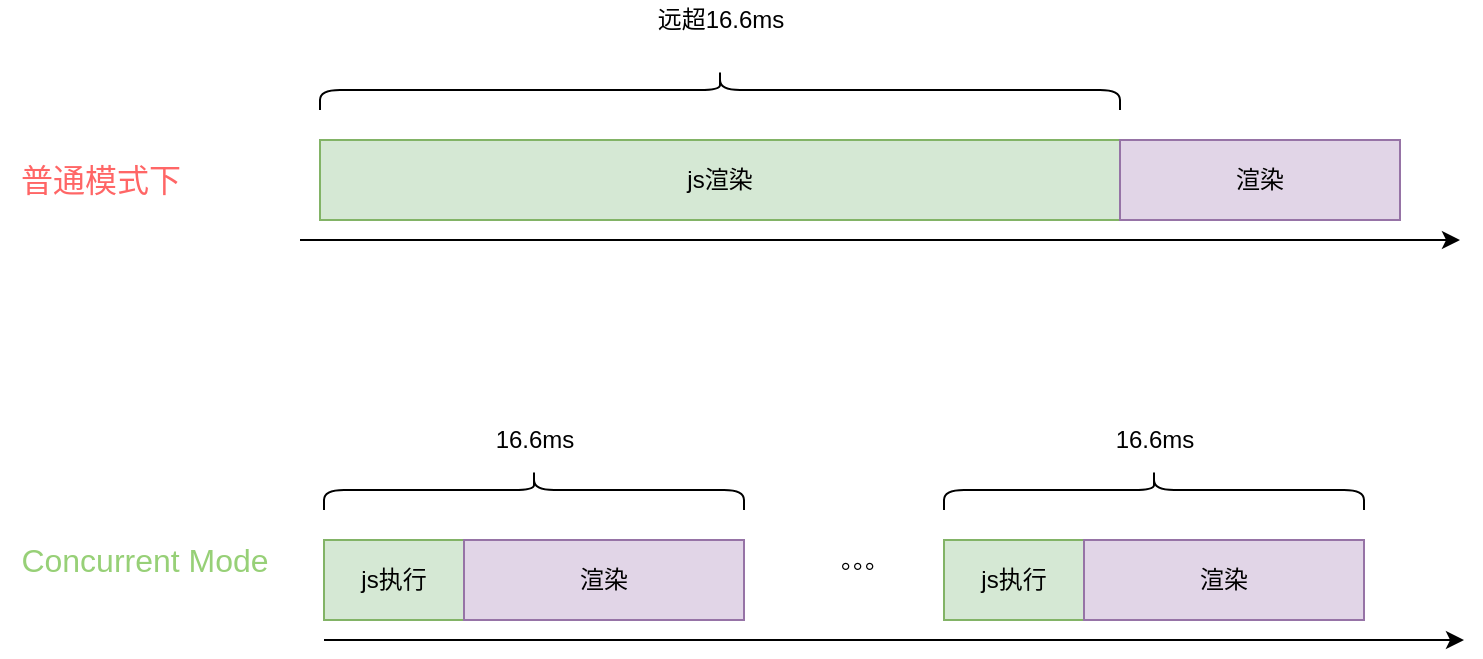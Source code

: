<mxfile version="14.6.13" type="device"><diagram id="xZXrSGZ3hly5AIIMD_yn" name="第 1 页"><mxGraphModel dx="1086" dy="846" grid="1" gridSize="10" guides="1" tooltips="1" connect="1" arrows="1" fold="1" page="1" pageScale="1" pageWidth="827" pageHeight="1169" math="0" shadow="0"><root><mxCell id="0"/><mxCell id="1" parent="0"/><mxCell id="FdyQX6Xnzi49cZaSS9Bq-1" value="" style="endArrow=classic;html=1;" edge="1" parent="1"><mxGeometry width="50" height="50" relative="1" as="geometry"><mxPoint x="190" y="480" as="sourcePoint"/><mxPoint x="760" y="480" as="targetPoint"/></mxGeometry></mxCell><mxCell id="FdyQX6Xnzi49cZaSS9Bq-2" value="" style="shape=curlyBracket;whiteSpace=wrap;html=1;rounded=1;rotation=90;" vertex="1" parent="1"><mxGeometry x="285" y="300" width="20" height="210" as="geometry"/></mxCell><mxCell id="FdyQX6Xnzi49cZaSS9Bq-3" value="js执行" style="rounded=0;whiteSpace=wrap;html=1;fillColor=#d5e8d4;strokeColor=#82b366;" vertex="1" parent="1"><mxGeometry x="190" y="430" width="70" height="40" as="geometry"/></mxCell><mxCell id="FdyQX6Xnzi49cZaSS9Bq-4" value="渲染" style="rounded=0;whiteSpace=wrap;html=1;fillColor=#e1d5e7;strokeColor=#9673a6;" vertex="1" parent="1"><mxGeometry x="260" y="430" width="140" height="40" as="geometry"/></mxCell><mxCell id="FdyQX6Xnzi49cZaSS9Bq-5" value="16.6ms" style="text;html=1;align=center;verticalAlign=middle;resizable=0;points=[];autosize=1;strokeColor=none;" vertex="1" parent="1"><mxGeometry x="270" y="370" width="50" height="20" as="geometry"/></mxCell><mxCell id="FdyQX6Xnzi49cZaSS9Bq-6" value="。。。" style="text;html=1;align=center;verticalAlign=middle;resizable=0;points=[];autosize=1;strokeColor=none;" vertex="1" parent="1"><mxGeometry x="435" y="430" width="50" height="20" as="geometry"/></mxCell><mxCell id="FdyQX6Xnzi49cZaSS9Bq-11" value="" style="shape=curlyBracket;whiteSpace=wrap;html=1;rounded=1;rotation=90;" vertex="1" parent="1"><mxGeometry x="595" y="300" width="20" height="210" as="geometry"/></mxCell><mxCell id="FdyQX6Xnzi49cZaSS9Bq-12" value="js执行" style="rounded=0;whiteSpace=wrap;html=1;fillColor=#d5e8d4;strokeColor=#82b366;" vertex="1" parent="1"><mxGeometry x="500" y="430" width="70" height="40" as="geometry"/></mxCell><mxCell id="FdyQX6Xnzi49cZaSS9Bq-13" value="渲染" style="rounded=0;whiteSpace=wrap;html=1;fillColor=#e1d5e7;strokeColor=#9673a6;" vertex="1" parent="1"><mxGeometry x="570" y="430" width="140" height="40" as="geometry"/></mxCell><mxCell id="FdyQX6Xnzi49cZaSS9Bq-14" value="16.6ms" style="text;html=1;align=center;verticalAlign=middle;resizable=0;points=[];autosize=1;strokeColor=none;" vertex="1" parent="1"><mxGeometry x="580" y="370" width="50" height="20" as="geometry"/></mxCell><mxCell id="FdyQX6Xnzi49cZaSS9Bq-15" value="" style="endArrow=classic;html=1;" edge="1" parent="1"><mxGeometry width="50" height="50" relative="1" as="geometry"><mxPoint x="178" y="280" as="sourcePoint"/><mxPoint x="758" y="280" as="targetPoint"/></mxGeometry></mxCell><mxCell id="FdyQX6Xnzi49cZaSS9Bq-16" value="js渲染" style="rounded=0;whiteSpace=wrap;html=1;fillColor=#d5e8d4;strokeColor=#82b366;" vertex="1" parent="1"><mxGeometry x="188" y="230" width="400" height="40" as="geometry"/></mxCell><mxCell id="FdyQX6Xnzi49cZaSS9Bq-17" value="渲染" style="rounded=0;whiteSpace=wrap;html=1;fillColor=#e1d5e7;strokeColor=#9673a6;" vertex="1" parent="1"><mxGeometry x="588" y="230" width="140" height="40" as="geometry"/></mxCell><mxCell id="FdyQX6Xnzi49cZaSS9Bq-18" value="" style="shape=curlyBracket;whiteSpace=wrap;html=1;rounded=1;size=0.5;rotation=90;" vertex="1" parent="1"><mxGeometry x="378" y="5" width="20" height="400" as="geometry"/></mxCell><mxCell id="FdyQX6Xnzi49cZaSS9Bq-19" value="远超16.6ms" style="text;html=1;align=center;verticalAlign=middle;resizable=0;points=[];autosize=1;strokeColor=none;" vertex="1" parent="1"><mxGeometry x="348" y="160" width="80" height="20" as="geometry"/></mxCell><mxCell id="FdyQX6Xnzi49cZaSS9Bq-20" value="&lt;font style=&quot;font-size: 16px&quot; color=&quot;#ff6666&quot;&gt;普通模式下&lt;/font&gt;" style="text;html=1;align=center;verticalAlign=middle;resizable=0;points=[];autosize=1;strokeColor=none;" vertex="1" parent="1"><mxGeometry x="28" y="240" width="100" height="20" as="geometry"/></mxCell><mxCell id="FdyQX6Xnzi49cZaSS9Bq-21" value="&lt;font style=&quot;font-size: 16px&quot; color=&quot;#97d077&quot;&gt;Concurrent Mode&lt;/font&gt;" style="text;html=1;align=center;verticalAlign=middle;resizable=0;points=[];autosize=1;strokeColor=none;" vertex="1" parent="1"><mxGeometry x="30" y="430" width="140" height="20" as="geometry"/></mxCell></root></mxGraphModel></diagram></mxfile>